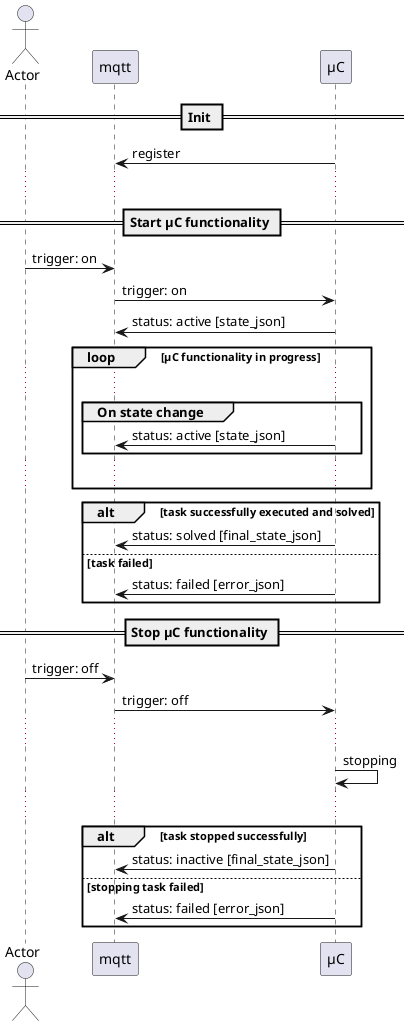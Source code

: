 @startuml general_μC_workflow
actor Actor
participant mqtt
participant μC

== Init ==
μC -> mqtt: register
...

== Start μC functionality ==
Actor -> mqtt: trigger: on
mqtt -> μC: trigger: on

μC -> mqtt: status: active [state_json]

loop μC functionality in progress
    ...
    group On state change
        μC -> mqtt: status: active [state_json]
    end
    ...
end

alt task successfully executed and solved
    μC -> mqtt: status: solved [final_state_json]
else task failed
    μC -> mqtt: status: failed [error_json]
end

== Stop μC functionality ==
Actor -> mqtt: trigger: off
mqtt -> μC: trigger: off
...
μC -> μC: stopping
...
alt task stopped successfully
    μC -> mqtt: status: inactive [final_state_json]
else stopping task failed
    μC -> mqtt: status: failed [error_json]
end
@enduml